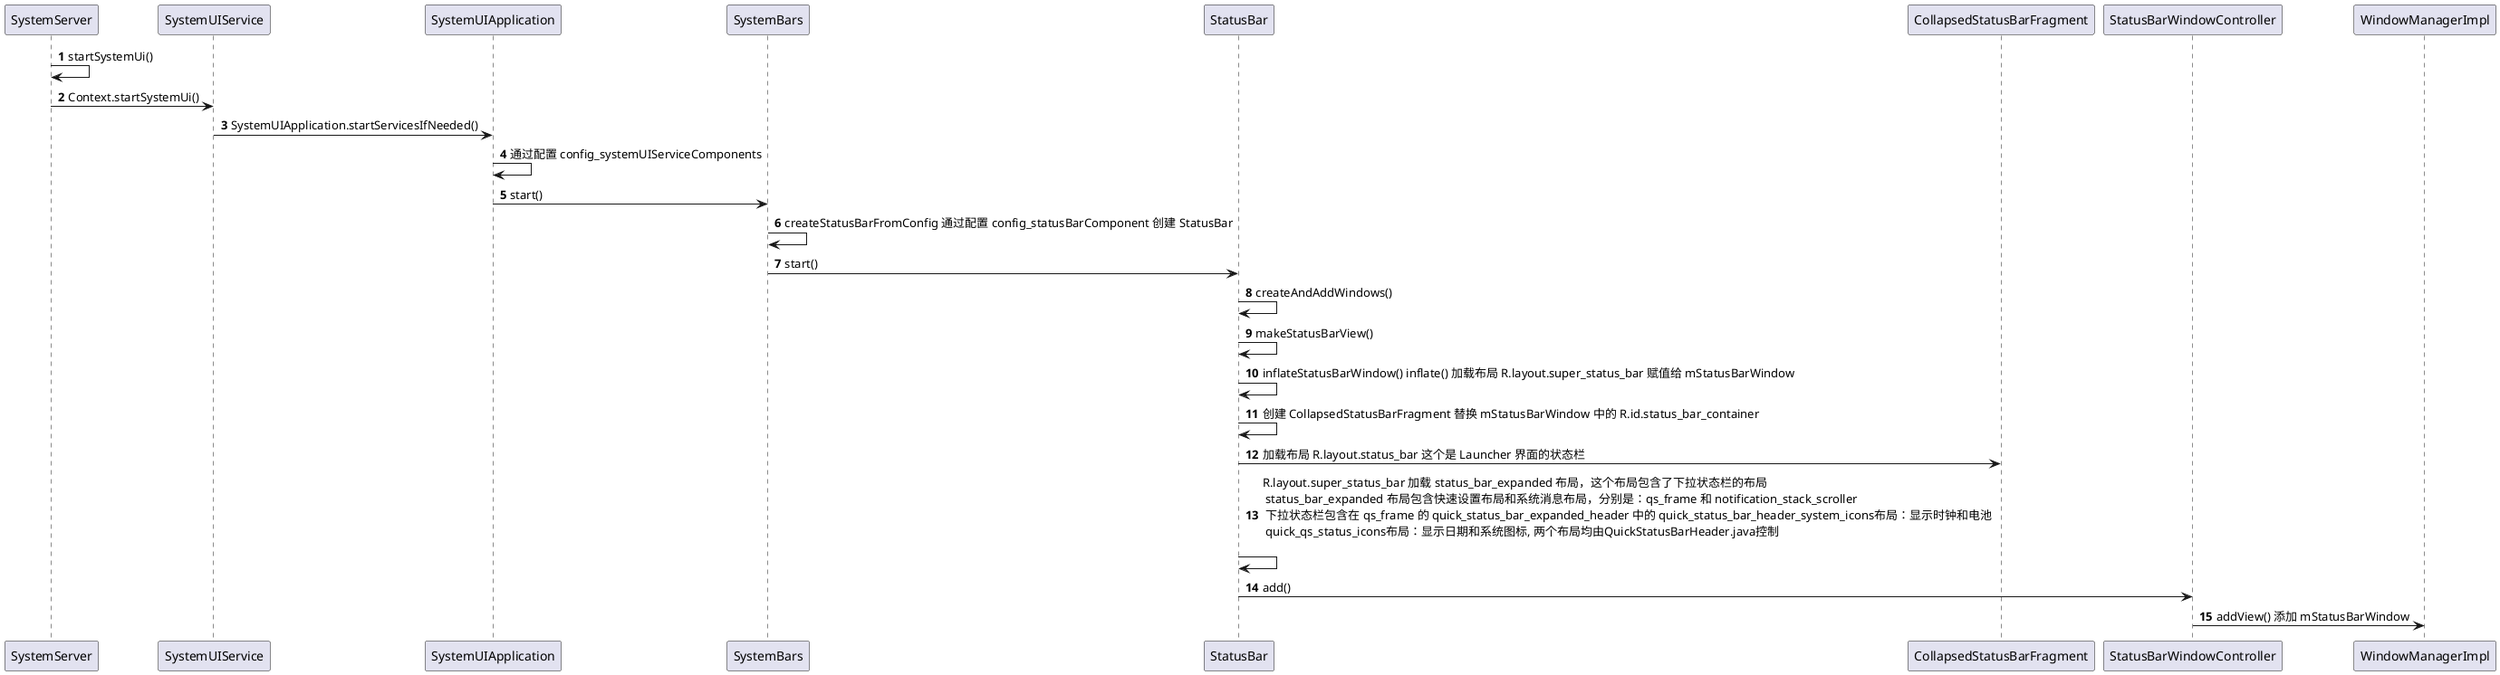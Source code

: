 @startuml
'https://plantuml.com/sequence-diagram

autonumber

SystemServer -> SystemServer: startSystemUi()
SystemServer -> SystemUIService: Context.startSystemUi()
SystemUIService -> SystemUIApplication: SystemUIApplication.startServicesIfNeeded()
SystemUIApplication -> SystemUIApplication: 通过配置 config_systemUIServiceComponents
SystemUIApplication -> SystemBars: start()
SystemBars -> SystemBars: createStatusBarFromConfig 通过配置 config_statusBarComponent 创建 StatusBar
SystemBars -> StatusBar: start()
StatusBar -> StatusBar: createAndAddWindows()
StatusBar -> StatusBar: makeStatusBarView()
StatusBar -> StatusBar: inflateStatusBarWindow() inflate() 加载布局 R.layout.super_status_bar 赋值给 mStatusBarWindow
StatusBar -> StatusBar: 创建 CollapsedStatusBarFragment 替换 mStatusBarWindow 中的 R.id.status_bar_container
StatusBar -> CollapsedStatusBarFragment: 加载布局 R.layout.status_bar 这个是 Launcher 界面的状态栏
StatusBar -> StatusBar: R.layout.super_status_bar 加载 status_bar_expanded 布局，这个布局包含了下拉状态栏的布局 \n status_bar_expanded 布局包含快速设置布局和系统消息布局，分别是：qs_frame 和 notification_stack_scroller \n 下拉状态栏包含在 qs_frame 的 quick_status_bar_expanded_header 中的 quick_status_bar_header_system_icons布局：显示时钟和电池 \n quick_qs_status_icons布局：显示日期和系统图标, 两个布局均由QuickStatusBarHeader.java控制 \n 
StatusBar -> StatusBarWindowController: add()
StatusBarWindowController -> WindowManagerImpl: addView() 添加 mStatusBarWindow

@enduml